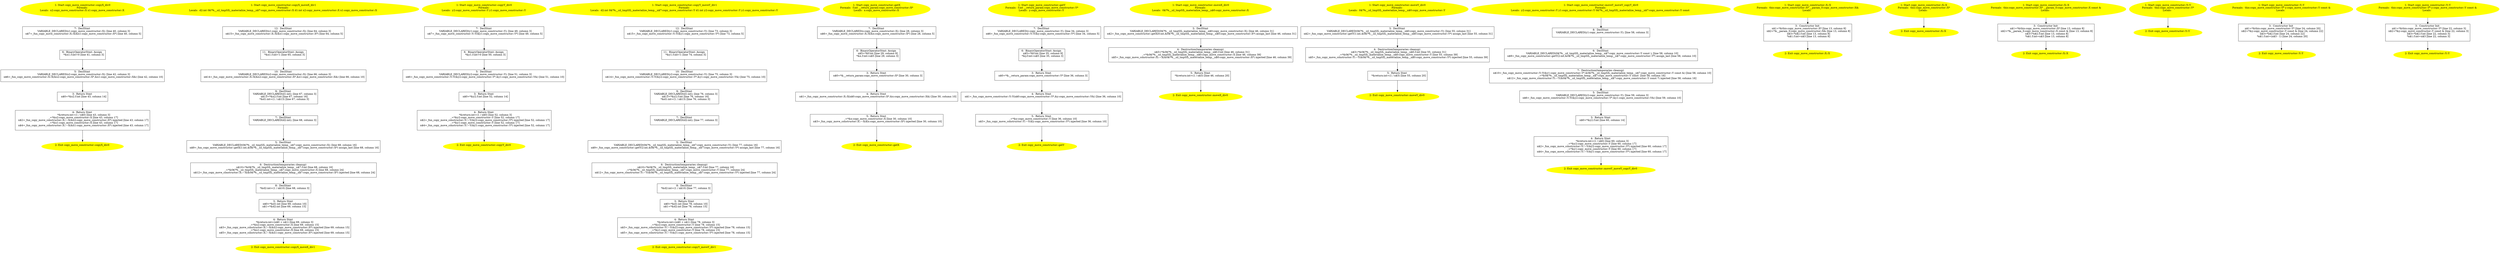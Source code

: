 /* @generated */
digraph cfg {
"copyX_div0#copy_move_constructor#7555826423954612298.1fd45599e2fc3ce471d7d474aa615bcb_1" [label="1: Start copy_move_constructor::copyX_div0\nFormals: \nLocals:  x2:copy_move_constructor::X x1:copy_move_constructor::X \n  " color=yellow style=filled]
	

	 "copyX_div0#copy_move_constructor#7555826423954612298.1fd45599e2fc3ce471d7d474aa615bcb_1" -> "copyX_div0#copy_move_constructor#7555826423954612298.1fd45599e2fc3ce471d7d474aa615bcb_7" ;
"copyX_div0#copy_move_constructor#7555826423954612298.1fd45599e2fc3ce471d7d474aa615bcb_2" [label="2: Exit copy_move_constructor::copyX_div0 \n  " color=yellow style=filled]
	

"copyX_div0#copy_move_constructor#7555826423954612298.1fd45599e2fc3ce471d7d474aa615bcb_3" [label="3:  Return Stmt \n   n$0=*&x2.f:int [line 43, column 14]\n " shape="box"]
	

	 "copyX_div0#copy_move_constructor#7555826423954612298.1fd45599e2fc3ce471d7d474aa615bcb_3" -> "copyX_div0#copy_move_constructor#7555826423954612298.1fd45599e2fc3ce471d7d474aa615bcb_4" ;
"copyX_div0#copy_move_constructor#7555826423954612298.1fd45599e2fc3ce471d7d474aa615bcb_4" [label="4:  Return Stmt \n   *&return:int=(1 / n$0) [line 43, column 3]\n  _=*&x2:copy_move_constructor::X [line 43, column 17]\n  n$2=_fun_copy_move_constructor::X::~X(&x2:copy_move_constructor::X*) injected [line 43, column 17]\n  _=*&x1:copy_move_constructor::X [line 43, column 17]\n  n$4=_fun_copy_move_constructor::X::~X(&x1:copy_move_constructor::X*) injected [line 43, column 17]\n " shape="box"]
	

	 "copyX_div0#copy_move_constructor#7555826423954612298.1fd45599e2fc3ce471d7d474aa615bcb_4" -> "copyX_div0#copy_move_constructor#7555826423954612298.1fd45599e2fc3ce471d7d474aa615bcb_2" ;
"copyX_div0#copy_move_constructor#7555826423954612298.1fd45599e2fc3ce471d7d474aa615bcb_5" [label="5:  DeclStmt \n   VARIABLE_DECLARED(x2:copy_move_constructor::X); [line 42, column 3]\n  n$6=_fun_copy_move_constructor::X::X(&x2:copy_move_constructor::X*,&x1:copy_move_constructor::X&) [line 42, column 10]\n " shape="box"]
	

	 "copyX_div0#copy_move_constructor#7555826423954612298.1fd45599e2fc3ce471d7d474aa615bcb_5" -> "copyX_div0#copy_move_constructor#7555826423954612298.1fd45599e2fc3ce471d7d474aa615bcb_3" ;
"copyX_div0#copy_move_constructor#7555826423954612298.1fd45599e2fc3ce471d7d474aa615bcb_6" [label="6:  BinaryOperatorStmt: Assign \n   *&x1.f:int=0 [line 41, column 3]\n " shape="box"]
	

	 "copyX_div0#copy_move_constructor#7555826423954612298.1fd45599e2fc3ce471d7d474aa615bcb_6" -> "copyX_div0#copy_move_constructor#7555826423954612298.1fd45599e2fc3ce471d7d474aa615bcb_5" ;
"copyX_div0#copy_move_constructor#7555826423954612298.1fd45599e2fc3ce471d7d474aa615bcb_7" [label="7:  DeclStmt \n   VARIABLE_DECLARED(x1:copy_move_constructor::X); [line 40, column 3]\n  n$7=_fun_copy_move_constructor::X::X(&x1:copy_move_constructor::X*) [line 40, column 5]\n " shape="box"]
	

	 "copyX_div0#copy_move_constructor#7555826423954612298.1fd45599e2fc3ce471d7d474aa615bcb_7" -> "copyX_div0#copy_move_constructor#7555826423954612298.1fd45599e2fc3ce471d7d474aa615bcb_6" ;
"copyX_moveX_div1#copy_move_constructor#6853813819184662211.00e91897e7d9fcfa93de911bba9a1399_1" [label="1: Start copy_move_constructor::copyX_moveX_div1\nFormals: \nLocals:  d2:int 0$?%__sil_tmpSIL_materialize_temp__n$7:copy_move_constructor::X d1:int x2:copy_move_constructor::X x1:copy_move_constructor::X \n  " color=yellow style=filled]
	

	 "copyX_moveX_div1#copy_move_constructor#6853813819184662211.00e91897e7d9fcfa93de911bba9a1399_1" -> "copyX_moveX_div1#copy_move_constructor#6853813819184662211.00e91897e7d9fcfa93de911bba9a1399_12" ;
"copyX_moveX_div1#copy_move_constructor#6853813819184662211.00e91897e7d9fcfa93de911bba9a1399_2" [label="2: Exit copy_move_constructor::copyX_moveX_div1 \n  " color=yellow style=filled]
	

"copyX_moveX_div1#copy_move_constructor#6853813819184662211.00e91897e7d9fcfa93de911bba9a1399_3" [label="3:  Return Stmt \n   n$0=*&d1:int [line 69, column 10]\n  n$1=*&d2:int [line 69, column 15]\n " shape="box"]
	

	 "copyX_moveX_div1#copy_move_constructor#6853813819184662211.00e91897e7d9fcfa93de911bba9a1399_3" -> "copyX_moveX_div1#copy_move_constructor#6853813819184662211.00e91897e7d9fcfa93de911bba9a1399_4" ;
"copyX_moveX_div1#copy_move_constructor#6853813819184662211.00e91897e7d9fcfa93de911bba9a1399_4" [label="4:  Return Stmt \n   *&return:int=(n$0 + n$1) [line 69, column 3]\n  _=*&x2:copy_move_constructor::X [line 69, column 15]\n  n$3=_fun_copy_move_constructor::X::~X(&x2:copy_move_constructor::X*) injected [line 69, column 15]\n  _=*&x1:copy_move_constructor::X [line 69, column 15]\n  n$5=_fun_copy_move_constructor::X::~X(&x1:copy_move_constructor::X*) injected [line 69, column 15]\n " shape="box"]
	

	 "copyX_moveX_div1#copy_move_constructor#6853813819184662211.00e91897e7d9fcfa93de911bba9a1399_4" -> "copyX_moveX_div1#copy_move_constructor#6853813819184662211.00e91897e7d9fcfa93de911bba9a1399_2" ;
"copyX_moveX_div1#copy_move_constructor#6853813819184662211.00e91897e7d9fcfa93de911bba9a1399_5" [label="5:  DeclStmt \n   VARIABLE_DECLARED(0$?%__sil_tmpSIL_materialize_temp__n$7:copy_move_constructor::X); [line 68, column 16]\n  n$9=_fun_copy_move_constructor::getX(1:int,&0$?%__sil_tmpSIL_materialize_temp__n$7:copy_move_constructor::X*) assign_last [line 68, column 16]\n " shape="box"]
	

	 "copyX_moveX_div1#copy_move_constructor#6853813819184662211.00e91897e7d9fcfa93de911bba9a1399_5" -> "copyX_moveX_div1#copy_move_constructor#6853813819184662211.00e91897e7d9fcfa93de911bba9a1399_6" ;
"copyX_moveX_div1#copy_move_constructor#6853813819184662211.00e91897e7d9fcfa93de911bba9a1399_6" [label="6:  Destruction(temporaries cleanup) \n   n$10=*&0$?%__sil_tmpSIL_materialize_temp__n$7.f:int [line 68, column 16]\n  _=*&0$?%__sil_tmpSIL_materialize_temp__n$7:copy_move_constructor::X [line 68, column 24]\n  n$12=_fun_copy_move_constructor::X::~X(&0$?%__sil_tmpSIL_materialize_temp__n$7:copy_move_constructor::X*) injected [line 68, column 24]\n " shape="box"]
	

	 "copyX_moveX_div1#copy_move_constructor#6853813819184662211.00e91897e7d9fcfa93de911bba9a1399_6" -> "copyX_moveX_div1#copy_move_constructor#6853813819184662211.00e91897e7d9fcfa93de911bba9a1399_8" ;
"copyX_moveX_div1#copy_move_constructor#6853813819184662211.00e91897e7d9fcfa93de911bba9a1399_7" [label="7:  DeclStmt \n   VARIABLE_DECLARED(d2:int); [line 68, column 3]\n " shape="box"]
	

	 "copyX_moveX_div1#copy_move_constructor#6853813819184662211.00e91897e7d9fcfa93de911bba9a1399_7" -> "copyX_moveX_div1#copy_move_constructor#6853813819184662211.00e91897e7d9fcfa93de911bba9a1399_5" ;
"copyX_moveX_div1#copy_move_constructor#6853813819184662211.00e91897e7d9fcfa93de911bba9a1399_8" [label="8:  DeclStmt \n   *&d2:int=(1 / n$10) [line 68, column 3]\n " shape="box"]
	

	 "copyX_moveX_div1#copy_move_constructor#6853813819184662211.00e91897e7d9fcfa93de911bba9a1399_8" -> "copyX_moveX_div1#copy_move_constructor#6853813819184662211.00e91897e7d9fcfa93de911bba9a1399_3" ;
"copyX_moveX_div1#copy_move_constructor#6853813819184662211.00e91897e7d9fcfa93de911bba9a1399_9" [label="9:  DeclStmt \n   VARIABLE_DECLARED(d1:int); [line 67, column 3]\n  n$13=*&x2.f:int [line 67, column 16]\n  *&d1:int=(1 / n$13) [line 67, column 3]\n " shape="box"]
	

	 "copyX_moveX_div1#copy_move_constructor#6853813819184662211.00e91897e7d9fcfa93de911bba9a1399_9" -> "copyX_moveX_div1#copy_move_constructor#6853813819184662211.00e91897e7d9fcfa93de911bba9a1399_7" ;
"copyX_moveX_div1#copy_move_constructor#6853813819184662211.00e91897e7d9fcfa93de911bba9a1399_10" [label="10:  DeclStmt \n   VARIABLE_DECLARED(x2:copy_move_constructor::X); [line 66, column 3]\n  n$14=_fun_copy_move_constructor::X::X(&x2:copy_move_constructor::X*,&x1:copy_move_constructor::X&) [line 66, column 10]\n " shape="box"]
	

	 "copyX_moveX_div1#copy_move_constructor#6853813819184662211.00e91897e7d9fcfa93de911bba9a1399_10" -> "copyX_moveX_div1#copy_move_constructor#6853813819184662211.00e91897e7d9fcfa93de911bba9a1399_9" ;
"copyX_moveX_div1#copy_move_constructor#6853813819184662211.00e91897e7d9fcfa93de911bba9a1399_11" [label="11:  BinaryOperatorStmt: Assign \n   *&x1.f:int=1 [line 65, column 3]\n " shape="box"]
	

	 "copyX_moveX_div1#copy_move_constructor#6853813819184662211.00e91897e7d9fcfa93de911bba9a1399_11" -> "copyX_moveX_div1#copy_move_constructor#6853813819184662211.00e91897e7d9fcfa93de911bba9a1399_10" ;
"copyX_moveX_div1#copy_move_constructor#6853813819184662211.00e91897e7d9fcfa93de911bba9a1399_12" [label="12:  DeclStmt \n   VARIABLE_DECLARED(x1:copy_move_constructor::X); [line 64, column 3]\n  n$15=_fun_copy_move_constructor::X::X(&x1:copy_move_constructor::X*) [line 64, column 5]\n " shape="box"]
	

	 "copyX_moveX_div1#copy_move_constructor#6853813819184662211.00e91897e7d9fcfa93de911bba9a1399_12" -> "copyX_moveX_div1#copy_move_constructor#6853813819184662211.00e91897e7d9fcfa93de911bba9a1399_11" ;
"copyY_div0#copy_move_constructor#17079397845524781987.61211209ec1f961073f3adafcd080bfb_1" [label="1: Start copy_move_constructor::copyY_div0\nFormals: \nLocals:  y2:copy_move_constructor::Y y1:copy_move_constructor::Y \n  " color=yellow style=filled]
	

	 "copyY_div0#copy_move_constructor#17079397845524781987.61211209ec1f961073f3adafcd080bfb_1" -> "copyY_div0#copy_move_constructor#17079397845524781987.61211209ec1f961073f3adafcd080bfb_7" ;
"copyY_div0#copy_move_constructor#17079397845524781987.61211209ec1f961073f3adafcd080bfb_2" [label="2: Exit copy_move_constructor::copyY_div0 \n  " color=yellow style=filled]
	

"copyY_div0#copy_move_constructor#17079397845524781987.61211209ec1f961073f3adafcd080bfb_3" [label="3:  Return Stmt \n   n$0=*&y2.f:int [line 52, column 14]\n " shape="box"]
	

	 "copyY_div0#copy_move_constructor#17079397845524781987.61211209ec1f961073f3adafcd080bfb_3" -> "copyY_div0#copy_move_constructor#17079397845524781987.61211209ec1f961073f3adafcd080bfb_4" ;
"copyY_div0#copy_move_constructor#17079397845524781987.61211209ec1f961073f3adafcd080bfb_4" [label="4:  Return Stmt \n   *&return:int=(1 / n$0) [line 52, column 3]\n  _=*&y2:copy_move_constructor::Y [line 52, column 17]\n  n$2=_fun_copy_move_constructor::Y::~Y(&y2:copy_move_constructor::Y*) injected [line 52, column 17]\n  _=*&y1:copy_move_constructor::Y [line 52, column 17]\n  n$4=_fun_copy_move_constructor::Y::~Y(&y1:copy_move_constructor::Y*) injected [line 52, column 17]\n " shape="box"]
	

	 "copyY_div0#copy_move_constructor#17079397845524781987.61211209ec1f961073f3adafcd080bfb_4" -> "copyY_div0#copy_move_constructor#17079397845524781987.61211209ec1f961073f3adafcd080bfb_2" ;
"copyY_div0#copy_move_constructor#17079397845524781987.61211209ec1f961073f3adafcd080bfb_5" [label="5:  DeclStmt \n   VARIABLE_DECLARED(y2:copy_move_constructor::Y); [line 51, column 3]\n  n$6=_fun_copy_move_constructor::Y::Y(&y2:copy_move_constructor::Y*,&y1:copy_move_constructor::Y&) [line 51, column 10]\n " shape="box"]
	

	 "copyY_div0#copy_move_constructor#17079397845524781987.61211209ec1f961073f3adafcd080bfb_5" -> "copyY_div0#copy_move_constructor#17079397845524781987.61211209ec1f961073f3adafcd080bfb_3" ;
"copyY_div0#copy_move_constructor#17079397845524781987.61211209ec1f961073f3adafcd080bfb_6" [label="6:  BinaryOperatorStmt: Assign \n   *&y1.f:int=0 [line 50, column 3]\n " shape="box"]
	

	 "copyY_div0#copy_move_constructor#17079397845524781987.61211209ec1f961073f3adafcd080bfb_6" -> "copyY_div0#copy_move_constructor#17079397845524781987.61211209ec1f961073f3adafcd080bfb_5" ;
"copyY_div0#copy_move_constructor#17079397845524781987.61211209ec1f961073f3adafcd080bfb_7" [label="7:  DeclStmt \n   VARIABLE_DECLARED(y1:copy_move_constructor::Y); [line 49, column 3]\n  n$7=_fun_copy_move_constructor::Y::Y(&y1:copy_move_constructor::Y*) [line 49, column 5]\n " shape="box"]
	

	 "copyY_div0#copy_move_constructor#17079397845524781987.61211209ec1f961073f3adafcd080bfb_7" -> "copyY_div0#copy_move_constructor#17079397845524781987.61211209ec1f961073f3adafcd080bfb_6" ;
"copyY_moveY_div1#copy_move_constructor#5827233588222911615.5716e8b7acbd3ff43f18c7c5954c6565_1" [label="1: Start copy_move_constructor::copyY_moveY_div1\nFormals: \nLocals:  d2:int 0$?%__sil_tmpSIL_materialize_temp__n$7:copy_move_constructor::Y d1:int y2:copy_move_constructor::Y y1:copy_move_constructor::Y \n  " color=yellow style=filled]
	

	 "copyY_moveY_div1#copy_move_constructor#5827233588222911615.5716e8b7acbd3ff43f18c7c5954c6565_1" -> "copyY_moveY_div1#copy_move_constructor#5827233588222911615.5716e8b7acbd3ff43f18c7c5954c6565_12" ;
"copyY_moveY_div1#copy_move_constructor#5827233588222911615.5716e8b7acbd3ff43f18c7c5954c6565_2" [label="2: Exit copy_move_constructor::copyY_moveY_div1 \n  " color=yellow style=filled]
	

"copyY_moveY_div1#copy_move_constructor#5827233588222911615.5716e8b7acbd3ff43f18c7c5954c6565_3" [label="3:  Return Stmt \n   n$0=*&d1:int [line 78, column 10]\n  n$1=*&d2:int [line 78, column 15]\n " shape="box"]
	

	 "copyY_moveY_div1#copy_move_constructor#5827233588222911615.5716e8b7acbd3ff43f18c7c5954c6565_3" -> "copyY_moveY_div1#copy_move_constructor#5827233588222911615.5716e8b7acbd3ff43f18c7c5954c6565_4" ;
"copyY_moveY_div1#copy_move_constructor#5827233588222911615.5716e8b7acbd3ff43f18c7c5954c6565_4" [label="4:  Return Stmt \n   *&return:int=(n$0 + n$1) [line 78, column 3]\n  _=*&y2:copy_move_constructor::Y [line 78, column 15]\n  n$3=_fun_copy_move_constructor::Y::~Y(&y2:copy_move_constructor::Y*) injected [line 78, column 15]\n  _=*&y1:copy_move_constructor::Y [line 78, column 15]\n  n$5=_fun_copy_move_constructor::Y::~Y(&y1:copy_move_constructor::Y*) injected [line 78, column 15]\n " shape="box"]
	

	 "copyY_moveY_div1#copy_move_constructor#5827233588222911615.5716e8b7acbd3ff43f18c7c5954c6565_4" -> "copyY_moveY_div1#copy_move_constructor#5827233588222911615.5716e8b7acbd3ff43f18c7c5954c6565_2" ;
"copyY_moveY_div1#copy_move_constructor#5827233588222911615.5716e8b7acbd3ff43f18c7c5954c6565_5" [label="5:  DeclStmt \n   VARIABLE_DECLARED(0$?%__sil_tmpSIL_materialize_temp__n$7:copy_move_constructor::Y); [line 77, column 16]\n  n$9=_fun_copy_move_constructor::getY(2:int,&0$?%__sil_tmpSIL_materialize_temp__n$7:copy_move_constructor::Y*) assign_last [line 77, column 16]\n " shape="box"]
	

	 "copyY_moveY_div1#copy_move_constructor#5827233588222911615.5716e8b7acbd3ff43f18c7c5954c6565_5" -> "copyY_moveY_div1#copy_move_constructor#5827233588222911615.5716e8b7acbd3ff43f18c7c5954c6565_6" ;
"copyY_moveY_div1#copy_move_constructor#5827233588222911615.5716e8b7acbd3ff43f18c7c5954c6565_6" [label="6:  Destruction(temporaries cleanup) \n   n$10=*&0$?%__sil_tmpSIL_materialize_temp__n$7.f:int [line 77, column 16]\n  _=*&0$?%__sil_tmpSIL_materialize_temp__n$7:copy_move_constructor::Y [line 77, column 24]\n  n$12=_fun_copy_move_constructor::Y::~Y(&0$?%__sil_tmpSIL_materialize_temp__n$7:copy_move_constructor::Y*) injected [line 77, column 24]\n " shape="box"]
	

	 "copyY_moveY_div1#copy_move_constructor#5827233588222911615.5716e8b7acbd3ff43f18c7c5954c6565_6" -> "copyY_moveY_div1#copy_move_constructor#5827233588222911615.5716e8b7acbd3ff43f18c7c5954c6565_8" ;
"copyY_moveY_div1#copy_move_constructor#5827233588222911615.5716e8b7acbd3ff43f18c7c5954c6565_7" [label="7:  DeclStmt \n   VARIABLE_DECLARED(d2:int); [line 77, column 3]\n " shape="box"]
	

	 "copyY_moveY_div1#copy_move_constructor#5827233588222911615.5716e8b7acbd3ff43f18c7c5954c6565_7" -> "copyY_moveY_div1#copy_move_constructor#5827233588222911615.5716e8b7acbd3ff43f18c7c5954c6565_5" ;
"copyY_moveY_div1#copy_move_constructor#5827233588222911615.5716e8b7acbd3ff43f18c7c5954c6565_8" [label="8:  DeclStmt \n   *&d2:int=(1 / n$10) [line 77, column 3]\n " shape="box"]
	

	 "copyY_moveY_div1#copy_move_constructor#5827233588222911615.5716e8b7acbd3ff43f18c7c5954c6565_8" -> "copyY_moveY_div1#copy_move_constructor#5827233588222911615.5716e8b7acbd3ff43f18c7c5954c6565_3" ;
"copyY_moveY_div1#copy_move_constructor#5827233588222911615.5716e8b7acbd3ff43f18c7c5954c6565_9" [label="9:  DeclStmt \n   VARIABLE_DECLARED(d1:int); [line 76, column 3]\n  n$13=*&y2.f:int [line 76, column 16]\n  *&d1:int=(1 / n$13) [line 76, column 3]\n " shape="box"]
	

	 "copyY_moveY_div1#copy_move_constructor#5827233588222911615.5716e8b7acbd3ff43f18c7c5954c6565_9" -> "copyY_moveY_div1#copy_move_constructor#5827233588222911615.5716e8b7acbd3ff43f18c7c5954c6565_7" ;
"copyY_moveY_div1#copy_move_constructor#5827233588222911615.5716e8b7acbd3ff43f18c7c5954c6565_10" [label="10:  DeclStmt \n   VARIABLE_DECLARED(y2:copy_move_constructor::Y); [line 75, column 3]\n  n$14=_fun_copy_move_constructor::Y::Y(&y2:copy_move_constructor::Y*,&y1:copy_move_constructor::Y&) [line 75, column 10]\n " shape="box"]
	

	 "copyY_moveY_div1#copy_move_constructor#5827233588222911615.5716e8b7acbd3ff43f18c7c5954c6565_10" -> "copyY_moveY_div1#copy_move_constructor#5827233588222911615.5716e8b7acbd3ff43f18c7c5954c6565_9" ;
"copyY_moveY_div1#copy_move_constructor#5827233588222911615.5716e8b7acbd3ff43f18c7c5954c6565_11" [label="11:  BinaryOperatorStmt: Assign \n   *&y1.f:int=1 [line 74, column 3]\n " shape="box"]
	

	 "copyY_moveY_div1#copy_move_constructor#5827233588222911615.5716e8b7acbd3ff43f18c7c5954c6565_11" -> "copyY_moveY_div1#copy_move_constructor#5827233588222911615.5716e8b7acbd3ff43f18c7c5954c6565_10" ;
"copyY_moveY_div1#copy_move_constructor#5827233588222911615.5716e8b7acbd3ff43f18c7c5954c6565_12" [label="12:  DeclStmt \n   VARIABLE_DECLARED(y1:copy_move_constructor::Y); [line 73, column 3]\n  n$15=_fun_copy_move_constructor::Y::Y(&y1:copy_move_constructor::Y*) [line 73, column 5]\n " shape="box"]
	

	 "copyY_moveY_div1#copy_move_constructor#5827233588222911615.5716e8b7acbd3ff43f18c7c5954c6565_12" -> "copyY_moveY_div1#copy_move_constructor#5827233588222911615.5716e8b7acbd3ff43f18c7c5954c6565_11" ;
"getX#copy_move_constructor(class copy_move_constructor::X)#2211685783611424509.3ed1bf77442fb4e47b3afdd1dd669b7a_1" [label="1: Start copy_move_constructor::getX\nFormals:  f:int __return_param:copy_move_constructor::X*\nLocals:  x:copy_move_constructor::X \n  " color=yellow style=filled]
	

	 "getX#copy_move_constructor(class copy_move_constructor::X)#2211685783611424509.3ed1bf77442fb4e47b3afdd1dd669b7a_1" -> "getX#copy_move_constructor(class copy_move_constructor::X)#2211685783611424509.3ed1bf77442fb4e47b3afdd1dd669b7a_7" ;
"getX#copy_move_constructor(class copy_move_constructor::X)#2211685783611424509.3ed1bf77442fb4e47b3afdd1dd669b7a_2" [label="2: Exit copy_move_constructor::getX \n  " color=yellow style=filled]
	

"getX#copy_move_constructor(class copy_move_constructor::X)#2211685783611424509.3ed1bf77442fb4e47b3afdd1dd669b7a_3" [label="3:  Return Stmt \n   n$0=*&__return_param:copy_move_constructor::X* [line 30, column 3]\n " shape="box"]
	

	 "getX#copy_move_constructor(class copy_move_constructor::X)#2211685783611424509.3ed1bf77442fb4e47b3afdd1dd669b7a_3" -> "getX#copy_move_constructor(class copy_move_constructor::X)#2211685783611424509.3ed1bf77442fb4e47b3afdd1dd669b7a_4" ;
"getX#copy_move_constructor(class copy_move_constructor::X)#2211685783611424509.3ed1bf77442fb4e47b3afdd1dd669b7a_4" [label="4:  Return Stmt \n   n$1=_fun_copy_move_constructor::X::X(n$0:copy_move_constructor::X*,&x:copy_move_constructor::X&) [line 30, column 10]\n " shape="box"]
	

	 "getX#copy_move_constructor(class copy_move_constructor::X)#2211685783611424509.3ed1bf77442fb4e47b3afdd1dd669b7a_4" -> "getX#copy_move_constructor(class copy_move_constructor::X)#2211685783611424509.3ed1bf77442fb4e47b3afdd1dd669b7a_5" ;
"getX#copy_move_constructor(class copy_move_constructor::X)#2211685783611424509.3ed1bf77442fb4e47b3afdd1dd669b7a_5" [label="5:  Return Stmt \n   _=*&x:copy_move_constructor::X [line 30, column 10]\n  n$3=_fun_copy_move_constructor::X::~X(&x:copy_move_constructor::X*) injected [line 30, column 10]\n " shape="box"]
	

	 "getX#copy_move_constructor(class copy_move_constructor::X)#2211685783611424509.3ed1bf77442fb4e47b3afdd1dd669b7a_5" -> "getX#copy_move_constructor(class copy_move_constructor::X)#2211685783611424509.3ed1bf77442fb4e47b3afdd1dd669b7a_2" ;
"getX#copy_move_constructor(class copy_move_constructor::X)#2211685783611424509.3ed1bf77442fb4e47b3afdd1dd669b7a_6" [label="6:  BinaryOperatorStmt: Assign \n   n$5=*&f:int [line 29, column 9]\n  *&x.f:int=n$5 [line 29, column 3]\n " shape="box"]
	

	 "getX#copy_move_constructor(class copy_move_constructor::X)#2211685783611424509.3ed1bf77442fb4e47b3afdd1dd669b7a_6" -> "getX#copy_move_constructor(class copy_move_constructor::X)#2211685783611424509.3ed1bf77442fb4e47b3afdd1dd669b7a_3" ;
"getX#copy_move_constructor(class copy_move_constructor::X)#2211685783611424509.3ed1bf77442fb4e47b3afdd1dd669b7a_7" [label="7:  DeclStmt \n   VARIABLE_DECLARED(x:copy_move_constructor::X); [line 28, column 3]\n  n$6=_fun_copy_move_constructor::X::X(&x:copy_move_constructor::X*) [line 28, column 5]\n " shape="box"]
	

	 "getX#copy_move_constructor(class copy_move_constructor::X)#2211685783611424509.3ed1bf77442fb4e47b3afdd1dd669b7a_7" -> "getX#copy_move_constructor(class copy_move_constructor::X)#2211685783611424509.3ed1bf77442fb4e47b3afdd1dd669b7a_6" ;
"getY#copy_move_constructor(class copy_move_constructor::Y)#1712013823822590270.ad9dd85c67bb69fcd76f4c34bc426f28_1" [label="1: Start copy_move_constructor::getY\nFormals:  f:int __return_param:copy_move_constructor::Y*\nLocals:  y:copy_move_constructor::Y \n  " color=yellow style=filled]
	

	 "getY#copy_move_constructor(class copy_move_constructor::Y)#1712013823822590270.ad9dd85c67bb69fcd76f4c34bc426f28_1" -> "getY#copy_move_constructor(class copy_move_constructor::Y)#1712013823822590270.ad9dd85c67bb69fcd76f4c34bc426f28_7" ;
"getY#copy_move_constructor(class copy_move_constructor::Y)#1712013823822590270.ad9dd85c67bb69fcd76f4c34bc426f28_2" [label="2: Exit copy_move_constructor::getY \n  " color=yellow style=filled]
	

"getY#copy_move_constructor(class copy_move_constructor::Y)#1712013823822590270.ad9dd85c67bb69fcd76f4c34bc426f28_3" [label="3:  Return Stmt \n   n$0=*&__return_param:copy_move_constructor::Y* [line 36, column 3]\n " shape="box"]
	

	 "getY#copy_move_constructor(class copy_move_constructor::Y)#1712013823822590270.ad9dd85c67bb69fcd76f4c34bc426f28_3" -> "getY#copy_move_constructor(class copy_move_constructor::Y)#1712013823822590270.ad9dd85c67bb69fcd76f4c34bc426f28_4" ;
"getY#copy_move_constructor(class copy_move_constructor::Y)#1712013823822590270.ad9dd85c67bb69fcd76f4c34bc426f28_4" [label="4:  Return Stmt \n   n$1=_fun_copy_move_constructor::Y::Y(n$0:copy_move_constructor::Y*,&y:copy_move_constructor::Y&) [line 36, column 10]\n " shape="box"]
	

	 "getY#copy_move_constructor(class copy_move_constructor::Y)#1712013823822590270.ad9dd85c67bb69fcd76f4c34bc426f28_4" -> "getY#copy_move_constructor(class copy_move_constructor::Y)#1712013823822590270.ad9dd85c67bb69fcd76f4c34bc426f28_5" ;
"getY#copy_move_constructor(class copy_move_constructor::Y)#1712013823822590270.ad9dd85c67bb69fcd76f4c34bc426f28_5" [label="5:  Return Stmt \n   _=*&y:copy_move_constructor::Y [line 36, column 10]\n  n$3=_fun_copy_move_constructor::Y::~Y(&y:copy_move_constructor::Y*) injected [line 36, column 10]\n " shape="box"]
	

	 "getY#copy_move_constructor(class copy_move_constructor::Y)#1712013823822590270.ad9dd85c67bb69fcd76f4c34bc426f28_5" -> "getY#copy_move_constructor(class copy_move_constructor::Y)#1712013823822590270.ad9dd85c67bb69fcd76f4c34bc426f28_2" ;
"getY#copy_move_constructor(class copy_move_constructor::Y)#1712013823822590270.ad9dd85c67bb69fcd76f4c34bc426f28_6" [label="6:  BinaryOperatorStmt: Assign \n   n$5=*&f:int [line 35, column 9]\n  *&y.f:int=n$5 [line 35, column 3]\n " shape="box"]
	

	 "getY#copy_move_constructor(class copy_move_constructor::Y)#1712013823822590270.ad9dd85c67bb69fcd76f4c34bc426f28_6" -> "getY#copy_move_constructor(class copy_move_constructor::Y)#1712013823822590270.ad9dd85c67bb69fcd76f4c34bc426f28_3" ;
"getY#copy_move_constructor(class copy_move_constructor::Y)#1712013823822590270.ad9dd85c67bb69fcd76f4c34bc426f28_7" [label="7:  DeclStmt \n   VARIABLE_DECLARED(y:copy_move_constructor::Y); [line 34, column 3]\n  n$6=_fun_copy_move_constructor::Y::Y(&y:copy_move_constructor::Y*) [line 34, column 5]\n " shape="box"]
	

	 "getY#copy_move_constructor(class copy_move_constructor::Y)#1712013823822590270.ad9dd85c67bb69fcd76f4c34bc426f28_7" -> "getY#copy_move_constructor(class copy_move_constructor::Y)#1712013823822590270.ad9dd85c67bb69fcd76f4c34bc426f28_6" ;
"moveX_div0#copy_move_constructor#2229557375196326562.f23c95e594ab41ba50090dccb989c3e3_1" [label="1: Start copy_move_constructor::moveX_div0\nFormals: \nLocals:  0$?%__sil_tmpSIL_materialize_temp__n$0:copy_move_constructor::X \n  " color=yellow style=filled]
	

	 "moveX_div0#copy_move_constructor#2229557375196326562.f23c95e594ab41ba50090dccb989c3e3_1" -> "moveX_div0#copy_move_constructor#2229557375196326562.f23c95e594ab41ba50090dccb989c3e3_3" ;
"moveX_div0#copy_move_constructor#2229557375196326562.f23c95e594ab41ba50090dccb989c3e3_2" [label="2: Exit copy_move_constructor::moveX_div0 \n  " color=yellow style=filled]
	

"moveX_div0#copy_move_constructor#2229557375196326562.f23c95e594ab41ba50090dccb989c3e3_3" [label="3:  DeclStmt \n   VARIABLE_DECLARED(0$?%__sil_tmpSIL_materialize_temp__n$0:copy_move_constructor::X); [line 46, column 31]\n  n$2=_fun_copy_move_constructor::getX(0:int,&0$?%__sil_tmpSIL_materialize_temp__n$0:copy_move_constructor::X*) assign_last [line 46, column 31]\n " shape="box"]
	

	 "moveX_div0#copy_move_constructor#2229557375196326562.f23c95e594ab41ba50090dccb989c3e3_3" -> "moveX_div0#copy_move_constructor#2229557375196326562.f23c95e594ab41ba50090dccb989c3e3_4" ;
"moveX_div0#copy_move_constructor#2229557375196326562.f23c95e594ab41ba50090dccb989c3e3_4" [label="4:  Destruction(temporaries cleanup) \n   n$3=*&0$?%__sil_tmpSIL_materialize_temp__n$0.f:int [line 46, column 31]\n  _=*&0$?%__sil_tmpSIL_materialize_temp__n$0:copy_move_constructor::X [line 46, column 39]\n  n$5=_fun_copy_move_constructor::X::~X(&0$?%__sil_tmpSIL_materialize_temp__n$0:copy_move_constructor::X*) injected [line 46, column 39]\n " shape="box"]
	

	 "moveX_div0#copy_move_constructor#2229557375196326562.f23c95e594ab41ba50090dccb989c3e3_4" -> "moveX_div0#copy_move_constructor#2229557375196326562.f23c95e594ab41ba50090dccb989c3e3_5" ;
"moveX_div0#copy_move_constructor#2229557375196326562.f23c95e594ab41ba50090dccb989c3e3_5" [label="5:  Return Stmt \n   *&return:int=(1 / n$3) [line 46, column 20]\n " shape="box"]
	

	 "moveX_div0#copy_move_constructor#2229557375196326562.f23c95e594ab41ba50090dccb989c3e3_5" -> "moveX_div0#copy_move_constructor#2229557375196326562.f23c95e594ab41ba50090dccb989c3e3_2" ;
"moveY_div0#copy_move_constructor#15307842160732522395.eee7693240d3ce27d5c30f34d771cb57_1" [label="1: Start copy_move_constructor::moveY_div0\nFormals: \nLocals:  0$?%__sil_tmpSIL_materialize_temp__n$0:copy_move_constructor::Y \n  " color=yellow style=filled]
	

	 "moveY_div0#copy_move_constructor#15307842160732522395.eee7693240d3ce27d5c30f34d771cb57_1" -> "moveY_div0#copy_move_constructor#15307842160732522395.eee7693240d3ce27d5c30f34d771cb57_3" ;
"moveY_div0#copy_move_constructor#15307842160732522395.eee7693240d3ce27d5c30f34d771cb57_2" [label="2: Exit copy_move_constructor::moveY_div0 \n  " color=yellow style=filled]
	

"moveY_div0#copy_move_constructor#15307842160732522395.eee7693240d3ce27d5c30f34d771cb57_3" [label="3:  DeclStmt \n   VARIABLE_DECLARED(0$?%__sil_tmpSIL_materialize_temp__n$0:copy_move_constructor::Y); [line 55, column 31]\n  n$2=_fun_copy_move_constructor::getY(1:int,&0$?%__sil_tmpSIL_materialize_temp__n$0:copy_move_constructor::Y*) assign_last [line 55, column 31]\n " shape="box"]
	

	 "moveY_div0#copy_move_constructor#15307842160732522395.eee7693240d3ce27d5c30f34d771cb57_3" -> "moveY_div0#copy_move_constructor#15307842160732522395.eee7693240d3ce27d5c30f34d771cb57_4" ;
"moveY_div0#copy_move_constructor#15307842160732522395.eee7693240d3ce27d5c30f34d771cb57_4" [label="4:  Destruction(temporaries cleanup) \n   n$3=*&0$?%__sil_tmpSIL_materialize_temp__n$0.f:int [line 55, column 31]\n  _=*&0$?%__sil_tmpSIL_materialize_temp__n$0:copy_move_constructor::Y [line 55, column 39]\n  n$5=_fun_copy_move_constructor::Y::~Y(&0$?%__sil_tmpSIL_materialize_temp__n$0:copy_move_constructor::Y*) injected [line 55, column 39]\n " shape="box"]
	

	 "moveY_div0#copy_move_constructor#15307842160732522395.eee7693240d3ce27d5c30f34d771cb57_4" -> "moveY_div0#copy_move_constructor#15307842160732522395.eee7693240d3ce27d5c30f34d771cb57_5" ;
"moveY_div0#copy_move_constructor#15307842160732522395.eee7693240d3ce27d5c30f34d771cb57_5" [label="5:  Return Stmt \n   *&return:int=(1 / n$3) [line 55, column 20]\n " shape="box"]
	

	 "moveY_div0#copy_move_constructor#15307842160732522395.eee7693240d3ce27d5c30f34d771cb57_5" -> "moveY_div0#copy_move_constructor#15307842160732522395.eee7693240d3ce27d5c30f34d771cb57_2" ;
"moveY_moveY_copyY_div0#copy_move_constructor#11319351724516006746.d5d5d96d98dcf1c634b647be30001d2e_1" [label="1: Start copy_move_constructor::moveY_moveY_copyY_div0\nFormals: \nLocals:  y2:copy_move_constructor::Y y1:copy_move_constructor::Y 0$?%__sil_tmpSIL_materialize_temp__n$7:copy_move_constructor::Y const  \n  " color=yellow style=filled]
	

	 "moveY_moveY_copyY_div0#copy_move_constructor#11319351724516006746.d5d5d96d98dcf1c634b647be30001d2e_1" -> "moveY_moveY_copyY_div0#copy_move_constructor#11319351724516006746.d5d5d96d98dcf1c634b647be30001d2e_8" ;
"moveY_moveY_copyY_div0#copy_move_constructor#11319351724516006746.d5d5d96d98dcf1c634b647be30001d2e_2" [label="2: Exit copy_move_constructor::moveY_moveY_copyY_div0 \n  " color=yellow style=filled]
	

"moveY_moveY_copyY_div0#copy_move_constructor#11319351724516006746.d5d5d96d98dcf1c634b647be30001d2e_3" [label="3:  Return Stmt \n   n$0=*&y2.f:int [line 60, column 14]\n " shape="box"]
	

	 "moveY_moveY_copyY_div0#copy_move_constructor#11319351724516006746.d5d5d96d98dcf1c634b647be30001d2e_3" -> "moveY_moveY_copyY_div0#copy_move_constructor#11319351724516006746.d5d5d96d98dcf1c634b647be30001d2e_4" ;
"moveY_moveY_copyY_div0#copy_move_constructor#11319351724516006746.d5d5d96d98dcf1c634b647be30001d2e_4" [label="4:  Return Stmt \n   *&return:int=(1 / n$0) [line 60, column 3]\n  _=*&y2:copy_move_constructor::Y [line 60, column 17]\n  n$2=_fun_copy_move_constructor::Y::~Y(&y2:copy_move_constructor::Y*) injected [line 60, column 17]\n  _=*&y1:copy_move_constructor::Y [line 60, column 17]\n  n$4=_fun_copy_move_constructor::Y::~Y(&y1:copy_move_constructor::Y*) injected [line 60, column 17]\n " shape="box"]
	

	 "moveY_moveY_copyY_div0#copy_move_constructor#11319351724516006746.d5d5d96d98dcf1c634b647be30001d2e_4" -> "moveY_moveY_copyY_div0#copy_move_constructor#11319351724516006746.d5d5d96d98dcf1c634b647be30001d2e_2" ;
"moveY_moveY_copyY_div0#copy_move_constructor#11319351724516006746.d5d5d96d98dcf1c634b647be30001d2e_5" [label="5:  DeclStmt \n   VARIABLE_DECLARED(y2:copy_move_constructor::Y); [line 59, column 3]\n  n$6=_fun_copy_move_constructor::Y::Y(&y2:copy_move_constructor::Y*,&y1:copy_move_constructor::Y&) [line 59, column 10]\n " shape="box"]
	

	 "moveY_moveY_copyY_div0#copy_move_constructor#11319351724516006746.d5d5d96d98dcf1c634b647be30001d2e_5" -> "moveY_moveY_copyY_div0#copy_move_constructor#11319351724516006746.d5d5d96d98dcf1c634b647be30001d2e_3" ;
"moveY_moveY_copyY_div0#copy_move_constructor#11319351724516006746.d5d5d96d98dcf1c634b647be30001d2e_6" [label="6:  DeclStmt \n   VARIABLE_DECLARED(0$?%__sil_tmpSIL_materialize_temp__n$7:copy_move_constructor::Y const ); [line 58, column 10]\n  n$9=_fun_copy_move_constructor::getY(2:int,&0$?%__sil_tmpSIL_materialize_temp__n$7:copy_move_constructor::Y*) assign_last [line 58, column 10]\n " shape="box"]
	

	 "moveY_moveY_copyY_div0#copy_move_constructor#11319351724516006746.d5d5d96d98dcf1c634b647be30001d2e_6" -> "moveY_moveY_copyY_div0#copy_move_constructor#11319351724516006746.d5d5d96d98dcf1c634b647be30001d2e_7" ;
"moveY_moveY_copyY_div0#copy_move_constructor#11319351724516006746.d5d5d96d98dcf1c634b647be30001d2e_7" [label="7:  Destruction(temporaries cleanup) \n   n$10=_fun_copy_move_constructor::Y::Y(&y1:copy_move_constructor::Y*,&0$?%__sil_tmpSIL_materialize_temp__n$7:copy_move_constructor::Y const &) [line 58, column 10]\n  _=*&0$?%__sil_tmpSIL_materialize_temp__n$7:copy_move_constructor::Y const  [line 58, column 16]\n  n$12=_fun_copy_move_constructor::Y::~Y(&0$?%__sil_tmpSIL_materialize_temp__n$7:copy_move_constructor::Y const *) injected [line 58, column 16]\n " shape="box"]
	

	 "moveY_moveY_copyY_div0#copy_move_constructor#11319351724516006746.d5d5d96d98dcf1c634b647be30001d2e_7" -> "moveY_moveY_copyY_div0#copy_move_constructor#11319351724516006746.d5d5d96d98dcf1c634b647be30001d2e_5" ;
"moveY_moveY_copyY_div0#copy_move_constructor#11319351724516006746.d5d5d96d98dcf1c634b647be30001d2e_8" [label="8:  DeclStmt \n   VARIABLE_DECLARED(y1:copy_move_constructor::Y); [line 58, column 3]\n " shape="box"]
	

	 "moveY_moveY_copyY_div0#copy_move_constructor#11319351724516006746.d5d5d96d98dcf1c634b647be30001d2e_8" -> "moveY_moveY_copyY_div0#copy_move_constructor#11319351724516006746.d5d5d96d98dcf1c634b647be30001d2e_6" ;
"X#X#copy_move_constructor#{10174102600918728520|constexpr}.7f1f4443383b6eabdf400de956c7f6af_1" [label="1: Start copy_move_constructor::X::X\nFormals:  this:copy_move_constructor::X* __param_0:copy_move_constructor::X&\nLocals:  \n  " color=yellow style=filled]
	

	 "X#X#copy_move_constructor#{10174102600918728520|constexpr}.7f1f4443383b6eabdf400de956c7f6af_1" -> "X#X#copy_move_constructor#{10174102600918728520|constexpr}.7f1f4443383b6eabdf400de956c7f6af_3" ;
"X#X#copy_move_constructor#{10174102600918728520|constexpr}.7f1f4443383b6eabdf400de956c7f6af_2" [label="2: Exit copy_move_constructor::X::X \n  " color=yellow style=filled]
	

"X#X#copy_move_constructor#{10174102600918728520|constexpr}.7f1f4443383b6eabdf400de956c7f6af_3" [label="3:  Constructor Init \n   n$1=*&this:copy_move_constructor::X* [line 13, column 8]\n  n$2=*&__param_0:copy_move_constructor::X& [line 13, column 8]\n  n$3=*n$2.f:int [line 13, column 8]\n  *n$1.f:int=n$3 [line 13, column 8]\n " shape="box"]
	

	 "X#X#copy_move_constructor#{10174102600918728520|constexpr}.7f1f4443383b6eabdf400de956c7f6af_3" -> "X#X#copy_move_constructor#{10174102600918728520|constexpr}.7f1f4443383b6eabdf400de956c7f6af_2" ;
"X#X#copy_move_constructor#{10968604964233077287}.2f7f6ea6443bd7f6e81f1eae0ad96ec1_1" [label="1: Start copy_move_constructor::X::X\nFormals:  this:copy_move_constructor::X*\nLocals:  \n  " color=yellow style=filled]
	

	 "X#X#copy_move_constructor#{10968604964233077287}.2f7f6ea6443bd7f6e81f1eae0ad96ec1_1" -> "X#X#copy_move_constructor#{10968604964233077287}.2f7f6ea6443bd7f6e81f1eae0ad96ec1_2" ;
"X#X#copy_move_constructor#{10968604964233077287}.2f7f6ea6443bd7f6e81f1eae0ad96ec1_2" [label="2: Exit copy_move_constructor::X::X \n  " color=yellow style=filled]
	

"X#X#copy_move_constructor#{11461885598838954204|constexpr}.8b245330f9990df6f1e3d0622b3e7433_1" [label="1: Start copy_move_constructor::X::X\nFormals:  this:copy_move_constructor::X* __param_0:copy_move_constructor::X const &\nLocals:  \n  " color=yellow style=filled]
	

	 "X#X#copy_move_constructor#{11461885598838954204|constexpr}.8b245330f9990df6f1e3d0622b3e7433_1" -> "X#X#copy_move_constructor#{11461885598838954204|constexpr}.8b245330f9990df6f1e3d0622b3e7433_3" ;
"X#X#copy_move_constructor#{11461885598838954204|constexpr}.8b245330f9990df6f1e3d0622b3e7433_2" [label="2: Exit copy_move_constructor::X::X \n  " color=yellow style=filled]
	

"X#X#copy_move_constructor#{11461885598838954204|constexpr}.8b245330f9990df6f1e3d0622b3e7433_3" [label="3:  Constructor Init \n   n$1=*&this:copy_move_constructor::X* [line 13, column 8]\n  n$2=*&__param_0:copy_move_constructor::X const & [line 13, column 8]\n  n$3=*n$2.f:int [line 13, column 8]\n  *n$1.f:int=n$3 [line 13, column 8]\n " shape="box"]
	

	 "X#X#copy_move_constructor#{11461885598838954204|constexpr}.8b245330f9990df6f1e3d0622b3e7433_3" -> "X#X#copy_move_constructor#{11461885598838954204|constexpr}.8b245330f9990df6f1e3d0622b3e7433_2" ;
"Y#Y#copy_move_constructor#{1021306560387426992}.841cfe557ed8d8dec57a221bbce98e74_1" [label="1: Start copy_move_constructor::Y::Y\nFormals:  this:copy_move_constructor::Y*\nLocals:  \n  " color=yellow style=filled]
	

	 "Y#Y#copy_move_constructor#{1021306560387426992}.841cfe557ed8d8dec57a221bbce98e74_1" -> "Y#Y#copy_move_constructor#{1021306560387426992}.841cfe557ed8d8dec57a221bbce98e74_2" ;
"Y#Y#copy_move_constructor#{1021306560387426992}.841cfe557ed8d8dec57a221bbce98e74_2" [label="2: Exit copy_move_constructor::Y::Y \n  " color=yellow style=filled]
	

"Y#Y#copy_move_constructor#{18272181401462210540}.6215678d929da0a4d67ea5f3b952308e_1" [label="1: Start copy_move_constructor::Y::Y\nFormals:  this:copy_move_constructor::Y* y:copy_move_constructor::Y const &\nLocals:  \n  " color=yellow style=filled]
	

	 "Y#Y#copy_move_constructor#{18272181401462210540}.6215678d929da0a4d67ea5f3b952308e_1" -> "Y#Y#copy_move_constructor#{18272181401462210540}.6215678d929da0a4d67ea5f3b952308e_3" ;
"Y#Y#copy_move_constructor#{18272181401462210540}.6215678d929da0a4d67ea5f3b952308e_2" [label="2: Exit copy_move_constructor::Y::Y \n  " color=yellow style=filled]
	

"Y#Y#copy_move_constructor#{18272181401462210540}.6215678d929da0a4d67ea5f3b952308e_3" [label="3:  Constructor Init \n   n$1=*&this:copy_move_constructor::Y* [line 24, column 20]\n  n$2=*&y:copy_move_constructor::Y const & [line 24, column 22]\n  n$3=*n$2.f:int [line 24, column 22]\n  *n$1.f:int=(n$3 - 1) [line 24, column 20]\n " shape="box"]
	

	 "Y#Y#copy_move_constructor#{18272181401462210540}.6215678d929da0a4d67ea5f3b952308e_3" -> "Y#Y#copy_move_constructor#{18272181401462210540}.6215678d929da0a4d67ea5f3b952308e_2" ;
"Y#Y#copy_move_constructor#{2644368372854768795|constexpr}.992ebae8b36e68c2e1b5e338a4c29705_1" [label="1: Start copy_move_constructor::Y::Y\nFormals:  this:copy_move_constructor::Y* y:copy_move_constructor::Y const &\nLocals:  \n  " color=yellow style=filled]
	

	 "Y#Y#copy_move_constructor#{2644368372854768795|constexpr}.992ebae8b36e68c2e1b5e338a4c29705_1" -> "Y#Y#copy_move_constructor#{2644368372854768795|constexpr}.992ebae8b36e68c2e1b5e338a4c29705_3" ;
"Y#Y#copy_move_constructor#{2644368372854768795|constexpr}.992ebae8b36e68c2e1b5e338a4c29705_2" [label="2: Exit copy_move_constructor::Y::Y \n  " color=yellow style=filled]
	

"Y#Y#copy_move_constructor#{2644368372854768795|constexpr}.992ebae8b36e68c2e1b5e338a4c29705_3" [label="3:  Constructor Init \n   n$1=*&this:copy_move_constructor::Y* [line 22, column 3]\n  n$2=*&y:copy_move_constructor::Y const & [line 22, column 3]\n  n$3=*n$2.f:int [line 22, column 3]\n  *n$1.f:int=n$3 [line 22, column 3]\n " shape="box"]
	

	 "Y#Y#copy_move_constructor#{2644368372854768795|constexpr}.992ebae8b36e68c2e1b5e338a4c29705_3" -> "Y#Y#copy_move_constructor#{2644368372854768795|constexpr}.992ebae8b36e68c2e1b5e338a4c29705_2" ;
}
